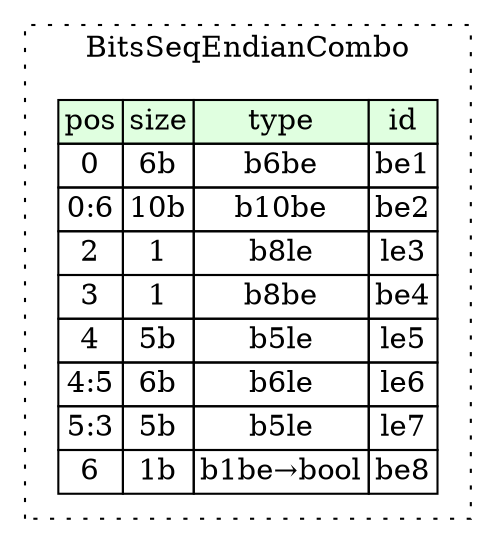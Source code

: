 digraph {
	rankdir=LR;
	node [shape=plaintext];
	subgraph cluster__bits_seq_endian_combo {
		label="BitsSeqEndianCombo";
		graph[style=dotted];

		bits_seq_endian_combo__seq [label=<<TABLE BORDER="0" CELLBORDER="1" CELLSPACING="0">
			<TR><TD BGCOLOR="#E0FFE0">pos</TD><TD BGCOLOR="#E0FFE0">size</TD><TD BGCOLOR="#E0FFE0">type</TD><TD BGCOLOR="#E0FFE0">id</TD></TR>
			<TR><TD PORT="be1_pos">0</TD><TD PORT="be1_size">6b</TD><TD>b6be</TD><TD PORT="be1_type">be1</TD></TR>
			<TR><TD PORT="be2_pos">0:6</TD><TD PORT="be2_size">10b</TD><TD>b10be</TD><TD PORT="be2_type">be2</TD></TR>
			<TR><TD PORT="le3_pos">2</TD><TD PORT="le3_size">1</TD><TD>b8le</TD><TD PORT="le3_type">le3</TD></TR>
			<TR><TD PORT="be4_pos">3</TD><TD PORT="be4_size">1</TD><TD>b8be</TD><TD PORT="be4_type">be4</TD></TR>
			<TR><TD PORT="le5_pos">4</TD><TD PORT="le5_size">5b</TD><TD>b5le</TD><TD PORT="le5_type">le5</TD></TR>
			<TR><TD PORT="le6_pos">4:5</TD><TD PORT="le6_size">6b</TD><TD>b6le</TD><TD PORT="le6_type">le6</TD></TR>
			<TR><TD PORT="le7_pos">5:3</TD><TD PORT="le7_size">5b</TD><TD>b5le</TD><TD PORT="le7_type">le7</TD></TR>
			<TR><TD PORT="be8_pos">6</TD><TD PORT="be8_size">1b</TD><TD>b1be→bool</TD><TD PORT="be8_type">be8</TD></TR>
		</TABLE>>];
	}
}
